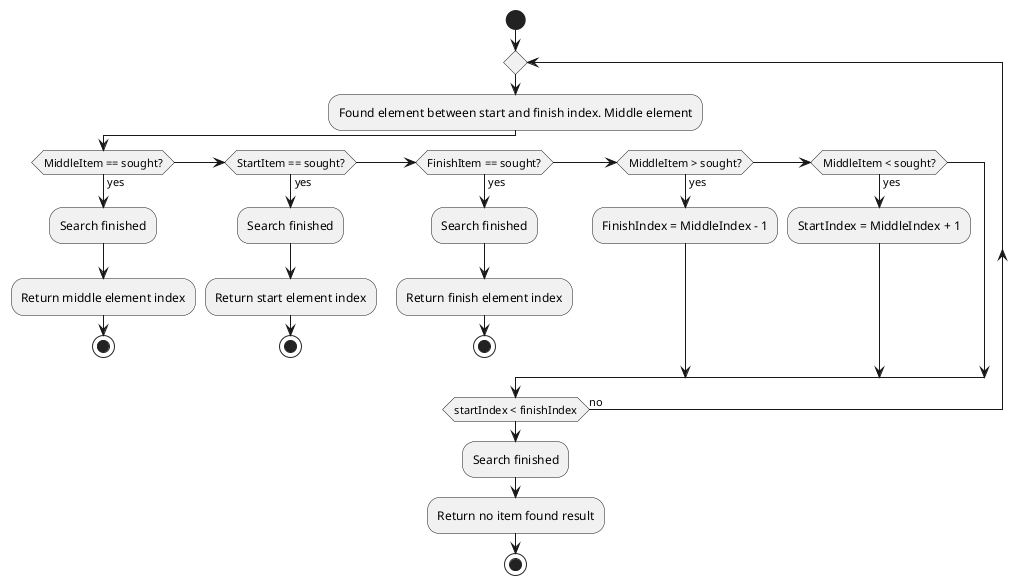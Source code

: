 @startuml
start

    repeat
        :Found element between start and finish index. Middle element;

        if (MiddleItem == sought?) then (yes)
            :Search finished;
            :Return middle element index;
            stop
        elseif (StartItem == sought?) then (yes)
            :Search finished;
            :Return start element index;
            stop
        elseif (FinishItem == sought?) then (yes)
            :Search finished;
            :Return finish element index;
            stop
        elseif (MiddleItem > sought?) then (yes)
            :FinishIndex = MiddleIndex - 1;
        elseif (MiddleItem < sought?) then (yes)
            :StartIndex = MiddleIndex + 1;
        endif

    repeat while (startIndex < finishIndex) is (no)

    :Search finished;
    :Return no item found result;

stop
@enduml